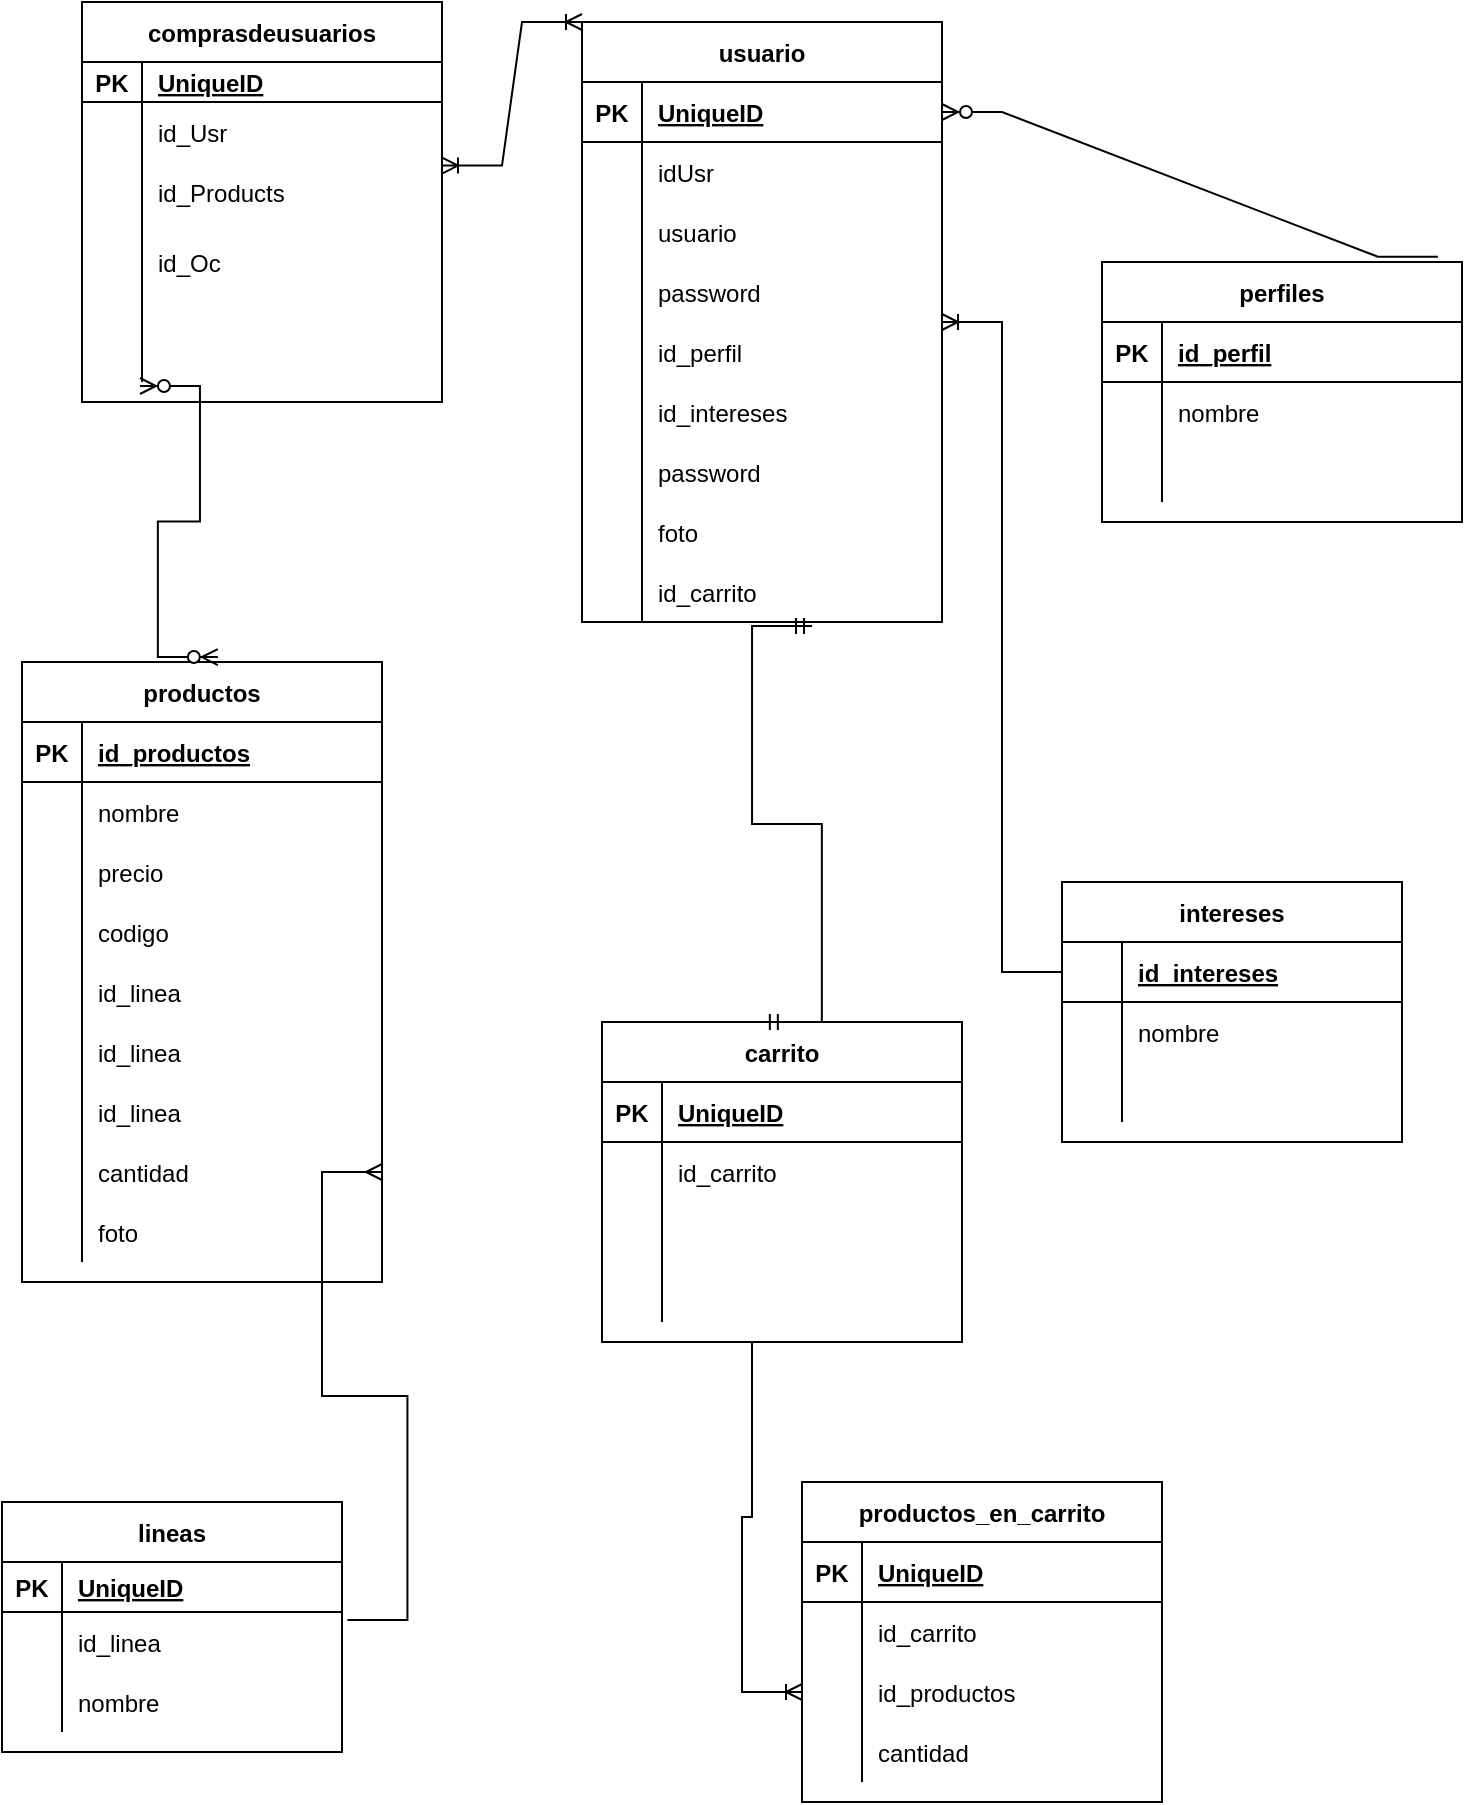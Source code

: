 <mxfile version="15.9.4" type="github">
  <diagram id="ywbzCSPkSt5RIFDzlfok" name="Page-1">
    <mxGraphModel dx="1278" dy="528" grid="1" gridSize="10" guides="1" tooltips="1" connect="1" arrows="1" fold="1" page="1" pageScale="1" pageWidth="827" pageHeight="1169" math="0" shadow="0">
      <root>
        <mxCell id="0" />
        <mxCell id="1" parent="0" />
        <mxCell id="GASzNJLxRuxBoyKp516g-14" value="comprasdeusuarios" style="shape=table;startSize=30;container=1;collapsible=1;childLayout=tableLayout;fixedRows=1;rowLines=0;fontStyle=1;align=center;resizeLast=1;" parent="1" vertex="1">
          <mxGeometry x="90" y="30" width="180" height="200" as="geometry" />
        </mxCell>
        <mxCell id="GASzNJLxRuxBoyKp516g-15" value="" style="shape=partialRectangle;collapsible=0;dropTarget=0;pointerEvents=0;fillColor=none;top=0;left=0;bottom=1;right=0;points=[[0,0.5],[1,0.5]];portConstraint=eastwest;" parent="GASzNJLxRuxBoyKp516g-14" vertex="1">
          <mxGeometry y="30" width="180" height="20" as="geometry" />
        </mxCell>
        <mxCell id="GASzNJLxRuxBoyKp516g-16" value="PK" style="shape=partialRectangle;connectable=0;fillColor=none;top=0;left=0;bottom=0;right=0;fontStyle=1;overflow=hidden;" parent="GASzNJLxRuxBoyKp516g-15" vertex="1">
          <mxGeometry width="30" height="20" as="geometry">
            <mxRectangle width="30" height="20" as="alternateBounds" />
          </mxGeometry>
        </mxCell>
        <mxCell id="GASzNJLxRuxBoyKp516g-17" value="UniqueID" style="shape=partialRectangle;connectable=0;fillColor=none;top=0;left=0;bottom=0;right=0;align=left;spacingLeft=6;fontStyle=5;overflow=hidden;" parent="GASzNJLxRuxBoyKp516g-15" vertex="1">
          <mxGeometry x="30" width="150" height="20" as="geometry">
            <mxRectangle width="150" height="20" as="alternateBounds" />
          </mxGeometry>
        </mxCell>
        <mxCell id="GASzNJLxRuxBoyKp516g-18" value="" style="shape=partialRectangle;collapsible=0;dropTarget=0;pointerEvents=0;fillColor=none;top=0;left=0;bottom=0;right=0;points=[[0,0.5],[1,0.5]];portConstraint=eastwest;" parent="GASzNJLxRuxBoyKp516g-14" vertex="1">
          <mxGeometry y="50" width="180" height="30" as="geometry" />
        </mxCell>
        <mxCell id="GASzNJLxRuxBoyKp516g-19" value="" style="shape=partialRectangle;connectable=0;fillColor=none;top=0;left=0;bottom=0;right=0;editable=1;overflow=hidden;" parent="GASzNJLxRuxBoyKp516g-18" vertex="1">
          <mxGeometry width="30" height="30" as="geometry">
            <mxRectangle width="30" height="30" as="alternateBounds" />
          </mxGeometry>
        </mxCell>
        <mxCell id="GASzNJLxRuxBoyKp516g-20" value="id_Usr" style="shape=partialRectangle;connectable=0;fillColor=none;top=0;left=0;bottom=0;right=0;align=left;spacingLeft=6;overflow=hidden;" parent="GASzNJLxRuxBoyKp516g-18" vertex="1">
          <mxGeometry x="30" width="150" height="30" as="geometry">
            <mxRectangle width="150" height="30" as="alternateBounds" />
          </mxGeometry>
        </mxCell>
        <mxCell id="GASzNJLxRuxBoyKp516g-21" value="" style="shape=partialRectangle;collapsible=0;dropTarget=0;pointerEvents=0;fillColor=none;top=0;left=0;bottom=0;right=0;points=[[0,0.5],[1,0.5]];portConstraint=eastwest;" parent="GASzNJLxRuxBoyKp516g-14" vertex="1">
          <mxGeometry y="80" width="180" height="30" as="geometry" />
        </mxCell>
        <mxCell id="GASzNJLxRuxBoyKp516g-22" value="" style="shape=partialRectangle;connectable=0;fillColor=none;top=0;left=0;bottom=0;right=0;editable=1;overflow=hidden;" parent="GASzNJLxRuxBoyKp516g-21" vertex="1">
          <mxGeometry width="30" height="30" as="geometry">
            <mxRectangle width="30" height="30" as="alternateBounds" />
          </mxGeometry>
        </mxCell>
        <mxCell id="GASzNJLxRuxBoyKp516g-23" value="id_Products" style="shape=partialRectangle;connectable=0;fillColor=none;top=0;left=0;bottom=0;right=0;align=left;spacingLeft=6;overflow=hidden;" parent="GASzNJLxRuxBoyKp516g-21" vertex="1">
          <mxGeometry x="30" width="150" height="30" as="geometry">
            <mxRectangle width="150" height="30" as="alternateBounds" />
          </mxGeometry>
        </mxCell>
        <mxCell id="GASzNJLxRuxBoyKp516g-24" value="" style="shape=partialRectangle;collapsible=0;dropTarget=0;pointerEvents=0;fillColor=none;top=0;left=0;bottom=0;right=0;points=[[0,0.5],[1,0.5]];portConstraint=eastwest;" parent="GASzNJLxRuxBoyKp516g-14" vertex="1">
          <mxGeometry y="110" width="180" height="40" as="geometry" />
        </mxCell>
        <mxCell id="GASzNJLxRuxBoyKp516g-25" value="" style="shape=partialRectangle;connectable=0;fillColor=none;top=0;left=0;bottom=0;right=0;editable=1;overflow=hidden;" parent="GASzNJLxRuxBoyKp516g-24" vertex="1">
          <mxGeometry width="30" height="40" as="geometry">
            <mxRectangle width="30" height="40" as="alternateBounds" />
          </mxGeometry>
        </mxCell>
        <mxCell id="GASzNJLxRuxBoyKp516g-26" value="id_Oc" style="shape=partialRectangle;connectable=0;fillColor=none;top=0;left=0;bottom=0;right=0;align=left;spacingLeft=6;overflow=hidden;" parent="GASzNJLxRuxBoyKp516g-24" vertex="1">
          <mxGeometry x="30" width="150" height="40" as="geometry">
            <mxRectangle width="150" height="40" as="alternateBounds" />
          </mxGeometry>
        </mxCell>
        <mxCell id="IthSBB-lRhtVNg30mjnl-20" value="" style="shape=partialRectangle;collapsible=0;dropTarget=0;pointerEvents=0;fillColor=none;top=0;left=0;bottom=0;right=0;points=[[0,0.5],[1,0.5]];portConstraint=eastwest;" vertex="1" parent="GASzNJLxRuxBoyKp516g-14">
          <mxGeometry y="150" width="180" height="40" as="geometry" />
        </mxCell>
        <mxCell id="IthSBB-lRhtVNg30mjnl-21" value="" style="shape=partialRectangle;connectable=0;fillColor=none;top=0;left=0;bottom=0;right=0;editable=1;overflow=hidden;" vertex="1" parent="IthSBB-lRhtVNg30mjnl-20">
          <mxGeometry width="30" height="40" as="geometry">
            <mxRectangle width="30" height="40" as="alternateBounds" />
          </mxGeometry>
        </mxCell>
        <mxCell id="IthSBB-lRhtVNg30mjnl-22" value="" style="shape=partialRectangle;connectable=0;fillColor=none;top=0;left=0;bottom=0;right=0;align=left;spacingLeft=6;overflow=hidden;" vertex="1" parent="IthSBB-lRhtVNg30mjnl-20">
          <mxGeometry x="30" width="150" height="40" as="geometry">
            <mxRectangle width="150" height="40" as="alternateBounds" />
          </mxGeometry>
        </mxCell>
        <mxCell id="GASzNJLxRuxBoyKp516g-53" value="usuario" style="shape=table;startSize=30;container=1;collapsible=1;childLayout=tableLayout;fixedRows=1;rowLines=0;fontStyle=1;align=center;resizeLast=1;" parent="1" vertex="1">
          <mxGeometry x="340" y="40" width="180" height="300" as="geometry" />
        </mxCell>
        <mxCell id="GASzNJLxRuxBoyKp516g-54" value="" style="shape=partialRectangle;collapsible=0;dropTarget=0;pointerEvents=0;fillColor=none;top=0;left=0;bottom=1;right=0;points=[[0,0.5],[1,0.5]];portConstraint=eastwest;" parent="GASzNJLxRuxBoyKp516g-53" vertex="1">
          <mxGeometry y="30" width="180" height="30" as="geometry" />
        </mxCell>
        <mxCell id="GASzNJLxRuxBoyKp516g-55" value="PK" style="shape=partialRectangle;connectable=0;fillColor=none;top=0;left=0;bottom=0;right=0;fontStyle=1;overflow=hidden;" parent="GASzNJLxRuxBoyKp516g-54" vertex="1">
          <mxGeometry width="30" height="30" as="geometry">
            <mxRectangle width="30" height="30" as="alternateBounds" />
          </mxGeometry>
        </mxCell>
        <mxCell id="GASzNJLxRuxBoyKp516g-56" value="UniqueID" style="shape=partialRectangle;connectable=0;fillColor=none;top=0;left=0;bottom=0;right=0;align=left;spacingLeft=6;fontStyle=5;overflow=hidden;" parent="GASzNJLxRuxBoyKp516g-54" vertex="1">
          <mxGeometry x="30" width="150" height="30" as="geometry">
            <mxRectangle width="150" height="30" as="alternateBounds" />
          </mxGeometry>
        </mxCell>
        <mxCell id="GASzNJLxRuxBoyKp516g-57" value="" style="shape=partialRectangle;collapsible=0;dropTarget=0;pointerEvents=0;fillColor=none;top=0;left=0;bottom=0;right=0;points=[[0,0.5],[1,0.5]];portConstraint=eastwest;" parent="GASzNJLxRuxBoyKp516g-53" vertex="1">
          <mxGeometry y="60" width="180" height="30" as="geometry" />
        </mxCell>
        <mxCell id="GASzNJLxRuxBoyKp516g-58" value="" style="shape=partialRectangle;connectable=0;fillColor=none;top=0;left=0;bottom=0;right=0;editable=1;overflow=hidden;" parent="GASzNJLxRuxBoyKp516g-57" vertex="1">
          <mxGeometry width="30" height="30" as="geometry">
            <mxRectangle width="30" height="30" as="alternateBounds" />
          </mxGeometry>
        </mxCell>
        <mxCell id="GASzNJLxRuxBoyKp516g-59" value="idUsr" style="shape=partialRectangle;connectable=0;fillColor=none;top=0;left=0;bottom=0;right=0;align=left;spacingLeft=6;overflow=hidden;" parent="GASzNJLxRuxBoyKp516g-57" vertex="1">
          <mxGeometry x="30" width="150" height="30" as="geometry">
            <mxRectangle width="150" height="30" as="alternateBounds" />
          </mxGeometry>
        </mxCell>
        <mxCell id="GASzNJLxRuxBoyKp516g-60" value="" style="shape=partialRectangle;collapsible=0;dropTarget=0;pointerEvents=0;fillColor=none;top=0;left=0;bottom=0;right=0;points=[[0,0.5],[1,0.5]];portConstraint=eastwest;" parent="GASzNJLxRuxBoyKp516g-53" vertex="1">
          <mxGeometry y="90" width="180" height="30" as="geometry" />
        </mxCell>
        <mxCell id="GASzNJLxRuxBoyKp516g-61" value="" style="shape=partialRectangle;connectable=0;fillColor=none;top=0;left=0;bottom=0;right=0;editable=1;overflow=hidden;" parent="GASzNJLxRuxBoyKp516g-60" vertex="1">
          <mxGeometry width="30" height="30" as="geometry">
            <mxRectangle width="30" height="30" as="alternateBounds" />
          </mxGeometry>
        </mxCell>
        <mxCell id="GASzNJLxRuxBoyKp516g-62" value="usuario" style="shape=partialRectangle;connectable=0;fillColor=none;top=0;left=0;bottom=0;right=0;align=left;spacingLeft=6;overflow=hidden;" parent="GASzNJLxRuxBoyKp516g-60" vertex="1">
          <mxGeometry x="30" width="150" height="30" as="geometry">
            <mxRectangle width="150" height="30" as="alternateBounds" />
          </mxGeometry>
        </mxCell>
        <mxCell id="GASzNJLxRuxBoyKp516g-63" value="" style="shape=partialRectangle;collapsible=0;dropTarget=0;pointerEvents=0;fillColor=none;top=0;left=0;bottom=0;right=0;points=[[0,0.5],[1,0.5]];portConstraint=eastwest;" parent="GASzNJLxRuxBoyKp516g-53" vertex="1">
          <mxGeometry y="120" width="180" height="30" as="geometry" />
        </mxCell>
        <mxCell id="GASzNJLxRuxBoyKp516g-64" value="&#xa;&#xa;&#xa;&#xa;&#xa;                " style="shape=partialRectangle;connectable=0;fillColor=none;top=0;left=0;bottom=0;right=0;editable=1;overflow=hidden;" parent="GASzNJLxRuxBoyKp516g-63" vertex="1">
          <mxGeometry width="30" height="30" as="geometry">
            <mxRectangle width="30" height="30" as="alternateBounds" />
          </mxGeometry>
        </mxCell>
        <mxCell id="GASzNJLxRuxBoyKp516g-65" value="password" style="shape=partialRectangle;connectable=0;fillColor=none;top=0;left=0;bottom=0;right=0;align=left;spacingLeft=6;overflow=hidden;" parent="GASzNJLxRuxBoyKp516g-63" vertex="1">
          <mxGeometry x="30" width="150" height="30" as="geometry">
            <mxRectangle width="150" height="30" as="alternateBounds" />
          </mxGeometry>
        </mxCell>
        <mxCell id="GASzNJLxRuxBoyKp516g-67" value="" style="shape=partialRectangle;collapsible=0;dropTarget=0;pointerEvents=0;fillColor=none;top=0;left=0;bottom=0;right=0;points=[[0,0.5],[1,0.5]];portConstraint=eastwest;" parent="GASzNJLxRuxBoyKp516g-53" vertex="1">
          <mxGeometry y="150" width="180" height="30" as="geometry" />
        </mxCell>
        <mxCell id="GASzNJLxRuxBoyKp516g-68" value="&#xa;&#xa;&#xa;&#xa;&#xa;                " style="shape=partialRectangle;connectable=0;fillColor=none;top=0;left=0;bottom=0;right=0;editable=1;overflow=hidden;" parent="GASzNJLxRuxBoyKp516g-67" vertex="1">
          <mxGeometry width="30" height="30" as="geometry">
            <mxRectangle width="30" height="30" as="alternateBounds" />
          </mxGeometry>
        </mxCell>
        <mxCell id="GASzNJLxRuxBoyKp516g-69" value="id_perfil" style="shape=partialRectangle;connectable=0;fillColor=none;top=0;left=0;bottom=0;right=0;align=left;spacingLeft=6;overflow=hidden;" parent="GASzNJLxRuxBoyKp516g-67" vertex="1">
          <mxGeometry x="30" width="150" height="30" as="geometry">
            <mxRectangle width="150" height="30" as="alternateBounds" />
          </mxGeometry>
        </mxCell>
        <mxCell id="GASzNJLxRuxBoyKp516g-70" value="" style="shape=partialRectangle;collapsible=0;dropTarget=0;pointerEvents=0;fillColor=none;top=0;left=0;bottom=0;right=0;points=[[0,0.5],[1,0.5]];portConstraint=eastwest;" parent="GASzNJLxRuxBoyKp516g-53" vertex="1">
          <mxGeometry y="180" width="180" height="30" as="geometry" />
        </mxCell>
        <mxCell id="GASzNJLxRuxBoyKp516g-71" value="&#xa;&#xa;&#xa;&#xa;&#xa;                " style="shape=partialRectangle;connectable=0;fillColor=none;top=0;left=0;bottom=0;right=0;editable=1;overflow=hidden;" parent="GASzNJLxRuxBoyKp516g-70" vertex="1">
          <mxGeometry width="30" height="30" as="geometry">
            <mxRectangle width="30" height="30" as="alternateBounds" />
          </mxGeometry>
        </mxCell>
        <mxCell id="GASzNJLxRuxBoyKp516g-72" value="id_intereses" style="shape=partialRectangle;connectable=0;fillColor=none;top=0;left=0;bottom=0;right=0;align=left;spacingLeft=6;overflow=hidden;" parent="GASzNJLxRuxBoyKp516g-70" vertex="1">
          <mxGeometry x="30" width="150" height="30" as="geometry">
            <mxRectangle width="150" height="30" as="alternateBounds" />
          </mxGeometry>
        </mxCell>
        <mxCell id="GASzNJLxRuxBoyKp516g-73" value="" style="shape=partialRectangle;collapsible=0;dropTarget=0;pointerEvents=0;fillColor=none;top=0;left=0;bottom=0;right=0;points=[[0,0.5],[1,0.5]];portConstraint=eastwest;" parent="GASzNJLxRuxBoyKp516g-53" vertex="1">
          <mxGeometry y="210" width="180" height="30" as="geometry" />
        </mxCell>
        <mxCell id="GASzNJLxRuxBoyKp516g-74" value="&#xa;&#xa;&#xa;&#xa;&#xa;                " style="shape=partialRectangle;connectable=0;fillColor=none;top=0;left=0;bottom=0;right=0;editable=1;overflow=hidden;" parent="GASzNJLxRuxBoyKp516g-73" vertex="1">
          <mxGeometry width="30" height="30" as="geometry">
            <mxRectangle width="30" height="30" as="alternateBounds" />
          </mxGeometry>
        </mxCell>
        <mxCell id="GASzNJLxRuxBoyKp516g-75" value="password" style="shape=partialRectangle;connectable=0;fillColor=none;top=0;left=0;bottom=0;right=0;align=left;spacingLeft=6;overflow=hidden;" parent="GASzNJLxRuxBoyKp516g-73" vertex="1">
          <mxGeometry x="30" width="150" height="30" as="geometry">
            <mxRectangle width="150" height="30" as="alternateBounds" />
          </mxGeometry>
        </mxCell>
        <mxCell id="IthSBB-lRhtVNg30mjnl-4" value="" style="shape=partialRectangle;collapsible=0;dropTarget=0;pointerEvents=0;fillColor=none;top=0;left=0;bottom=0;right=0;points=[[0,0.5],[1,0.5]];portConstraint=eastwest;" vertex="1" parent="GASzNJLxRuxBoyKp516g-53">
          <mxGeometry y="240" width="180" height="30" as="geometry" />
        </mxCell>
        <mxCell id="IthSBB-lRhtVNg30mjnl-5" value="&#xa;&#xa;&#xa;&#xa;&#xa;                " style="shape=partialRectangle;connectable=0;fillColor=none;top=0;left=0;bottom=0;right=0;editable=1;overflow=hidden;" vertex="1" parent="IthSBB-lRhtVNg30mjnl-4">
          <mxGeometry width="30" height="30" as="geometry">
            <mxRectangle width="30" height="30" as="alternateBounds" />
          </mxGeometry>
        </mxCell>
        <mxCell id="IthSBB-lRhtVNg30mjnl-6" value="foto" style="shape=partialRectangle;connectable=0;fillColor=none;top=0;left=0;bottom=0;right=0;align=left;spacingLeft=6;overflow=hidden;" vertex="1" parent="IthSBB-lRhtVNg30mjnl-4">
          <mxGeometry x="30" width="150" height="30" as="geometry">
            <mxRectangle width="150" height="30" as="alternateBounds" />
          </mxGeometry>
        </mxCell>
        <mxCell id="IthSBB-lRhtVNg30mjnl-26" value="" style="shape=partialRectangle;collapsible=0;dropTarget=0;pointerEvents=0;fillColor=none;top=0;left=0;bottom=0;right=0;points=[[0,0.5],[1,0.5]];portConstraint=eastwest;" vertex="1" parent="GASzNJLxRuxBoyKp516g-53">
          <mxGeometry y="270" width="180" height="30" as="geometry" />
        </mxCell>
        <mxCell id="IthSBB-lRhtVNg30mjnl-27" value="&#xa;&#xa;&#xa;&#xa;&#xa;                " style="shape=partialRectangle;connectable=0;fillColor=none;top=0;left=0;bottom=0;right=0;editable=1;overflow=hidden;" vertex="1" parent="IthSBB-lRhtVNg30mjnl-26">
          <mxGeometry width="30" height="30" as="geometry">
            <mxRectangle width="30" height="30" as="alternateBounds" />
          </mxGeometry>
        </mxCell>
        <mxCell id="IthSBB-lRhtVNg30mjnl-28" value="id_carrito" style="shape=partialRectangle;connectable=0;fillColor=none;top=0;left=0;bottom=0;right=0;align=left;spacingLeft=6;overflow=hidden;" vertex="1" parent="IthSBB-lRhtVNg30mjnl-26">
          <mxGeometry x="30" width="150" height="30" as="geometry">
            <mxRectangle width="150" height="30" as="alternateBounds" />
          </mxGeometry>
        </mxCell>
        <mxCell id="GASzNJLxRuxBoyKp516g-76" value="perfiles" style="shape=table;startSize=30;container=1;collapsible=1;childLayout=tableLayout;fixedRows=1;rowLines=0;fontStyle=1;align=center;resizeLast=1;" parent="1" vertex="1">
          <mxGeometry x="600" y="160" width="180" height="130" as="geometry" />
        </mxCell>
        <mxCell id="GASzNJLxRuxBoyKp516g-77" value="" style="shape=partialRectangle;collapsible=0;dropTarget=0;pointerEvents=0;fillColor=none;top=0;left=0;bottom=1;right=0;points=[[0,0.5],[1,0.5]];portConstraint=eastwest;" parent="GASzNJLxRuxBoyKp516g-76" vertex="1">
          <mxGeometry y="30" width="180" height="30" as="geometry" />
        </mxCell>
        <mxCell id="GASzNJLxRuxBoyKp516g-78" value="PK" style="shape=partialRectangle;connectable=0;fillColor=none;top=0;left=0;bottom=0;right=0;fontStyle=1;overflow=hidden;" parent="GASzNJLxRuxBoyKp516g-77" vertex="1">
          <mxGeometry width="30" height="30" as="geometry">
            <mxRectangle width="30" height="30" as="alternateBounds" />
          </mxGeometry>
        </mxCell>
        <mxCell id="GASzNJLxRuxBoyKp516g-79" value="id_perfil" style="shape=partialRectangle;connectable=0;fillColor=none;top=0;left=0;bottom=0;right=0;align=left;spacingLeft=6;fontStyle=5;overflow=hidden;" parent="GASzNJLxRuxBoyKp516g-77" vertex="1">
          <mxGeometry x="30" width="150" height="30" as="geometry">
            <mxRectangle width="150" height="30" as="alternateBounds" />
          </mxGeometry>
        </mxCell>
        <mxCell id="GASzNJLxRuxBoyKp516g-80" value="" style="shape=partialRectangle;collapsible=0;dropTarget=0;pointerEvents=0;fillColor=none;top=0;left=0;bottom=0;right=0;points=[[0,0.5],[1,0.5]];portConstraint=eastwest;" parent="GASzNJLxRuxBoyKp516g-76" vertex="1">
          <mxGeometry y="60" width="180" height="30" as="geometry" />
        </mxCell>
        <mxCell id="GASzNJLxRuxBoyKp516g-81" value="" style="shape=partialRectangle;connectable=0;fillColor=none;top=0;left=0;bottom=0;right=0;editable=1;overflow=hidden;" parent="GASzNJLxRuxBoyKp516g-80" vertex="1">
          <mxGeometry width="30" height="30" as="geometry">
            <mxRectangle width="30" height="30" as="alternateBounds" />
          </mxGeometry>
        </mxCell>
        <mxCell id="GASzNJLxRuxBoyKp516g-82" value="nombre" style="shape=partialRectangle;connectable=0;fillColor=none;top=0;left=0;bottom=0;right=0;align=left;spacingLeft=6;overflow=hidden;" parent="GASzNJLxRuxBoyKp516g-80" vertex="1">
          <mxGeometry x="30" width="150" height="30" as="geometry">
            <mxRectangle width="150" height="30" as="alternateBounds" />
          </mxGeometry>
        </mxCell>
        <mxCell id="GASzNJLxRuxBoyKp516g-86" value="" style="shape=partialRectangle;collapsible=0;dropTarget=0;pointerEvents=0;fillColor=none;top=0;left=0;bottom=0;right=0;points=[[0,0.5],[1,0.5]];portConstraint=eastwest;" parent="GASzNJLxRuxBoyKp516g-76" vertex="1">
          <mxGeometry y="90" width="180" height="30" as="geometry" />
        </mxCell>
        <mxCell id="GASzNJLxRuxBoyKp516g-87" value="" style="shape=partialRectangle;connectable=0;fillColor=none;top=0;left=0;bottom=0;right=0;editable=1;overflow=hidden;" parent="GASzNJLxRuxBoyKp516g-86" vertex="1">
          <mxGeometry width="30" height="30" as="geometry">
            <mxRectangle width="30" height="30" as="alternateBounds" />
          </mxGeometry>
        </mxCell>
        <mxCell id="GASzNJLxRuxBoyKp516g-88" value="" style="shape=partialRectangle;connectable=0;fillColor=none;top=0;left=0;bottom=0;right=0;align=left;spacingLeft=6;overflow=hidden;" parent="GASzNJLxRuxBoyKp516g-86" vertex="1">
          <mxGeometry x="30" width="150" height="30" as="geometry">
            <mxRectangle width="150" height="30" as="alternateBounds" />
          </mxGeometry>
        </mxCell>
        <mxCell id="GASzNJLxRuxBoyKp516g-89" value="intereses" style="shape=table;startSize=30;container=1;collapsible=1;childLayout=tableLayout;fixedRows=1;rowLines=0;fontStyle=1;align=center;resizeLast=1;" parent="1" vertex="1">
          <mxGeometry x="580" y="470" width="170" height="130" as="geometry" />
        </mxCell>
        <mxCell id="GASzNJLxRuxBoyKp516g-90" value="" style="shape=partialRectangle;collapsible=0;dropTarget=0;pointerEvents=0;fillColor=none;top=0;left=0;bottom=1;right=0;points=[[0,0.5],[1,0.5]];portConstraint=eastwest;" parent="GASzNJLxRuxBoyKp516g-89" vertex="1">
          <mxGeometry y="30" width="170" height="30" as="geometry" />
        </mxCell>
        <mxCell id="GASzNJLxRuxBoyKp516g-91" value="" style="shape=partialRectangle;connectable=0;fillColor=none;top=0;left=0;bottom=0;right=0;fontStyle=1;overflow=hidden;" parent="GASzNJLxRuxBoyKp516g-90" vertex="1">
          <mxGeometry width="30" height="30" as="geometry">
            <mxRectangle width="30" height="30" as="alternateBounds" />
          </mxGeometry>
        </mxCell>
        <mxCell id="GASzNJLxRuxBoyKp516g-92" value="id_intereses" style="shape=partialRectangle;connectable=0;fillColor=none;top=0;left=0;bottom=0;right=0;align=left;spacingLeft=6;fontStyle=5;overflow=hidden;" parent="GASzNJLxRuxBoyKp516g-90" vertex="1">
          <mxGeometry x="30" width="140" height="30" as="geometry">
            <mxRectangle width="140" height="30" as="alternateBounds" />
          </mxGeometry>
        </mxCell>
        <mxCell id="GASzNJLxRuxBoyKp516g-93" value="" style="shape=partialRectangle;collapsible=0;dropTarget=0;pointerEvents=0;fillColor=none;top=0;left=0;bottom=0;right=0;points=[[0,0.5],[1,0.5]];portConstraint=eastwest;" parent="GASzNJLxRuxBoyKp516g-89" vertex="1">
          <mxGeometry y="60" width="170" height="30" as="geometry" />
        </mxCell>
        <mxCell id="GASzNJLxRuxBoyKp516g-94" value="" style="shape=partialRectangle;connectable=0;fillColor=none;top=0;left=0;bottom=0;right=0;editable=1;overflow=hidden;" parent="GASzNJLxRuxBoyKp516g-93" vertex="1">
          <mxGeometry width="30" height="30" as="geometry">
            <mxRectangle width="30" height="30" as="alternateBounds" />
          </mxGeometry>
        </mxCell>
        <mxCell id="GASzNJLxRuxBoyKp516g-95" value="nombre" style="shape=partialRectangle;connectable=0;fillColor=none;top=0;left=0;bottom=0;right=0;align=left;spacingLeft=6;overflow=hidden;" parent="GASzNJLxRuxBoyKp516g-93" vertex="1">
          <mxGeometry x="30" width="140" height="30" as="geometry">
            <mxRectangle width="140" height="30" as="alternateBounds" />
          </mxGeometry>
        </mxCell>
        <mxCell id="GASzNJLxRuxBoyKp516g-99" value="" style="shape=partialRectangle;collapsible=0;dropTarget=0;pointerEvents=0;fillColor=none;top=0;left=0;bottom=0;right=0;points=[[0,0.5],[1,0.5]];portConstraint=eastwest;" parent="GASzNJLxRuxBoyKp516g-89" vertex="1">
          <mxGeometry y="90" width="170" height="30" as="geometry" />
        </mxCell>
        <mxCell id="GASzNJLxRuxBoyKp516g-100" value="" style="shape=partialRectangle;connectable=0;fillColor=none;top=0;left=0;bottom=0;right=0;editable=1;overflow=hidden;" parent="GASzNJLxRuxBoyKp516g-99" vertex="1">
          <mxGeometry width="30" height="30" as="geometry">
            <mxRectangle width="30" height="30" as="alternateBounds" />
          </mxGeometry>
        </mxCell>
        <mxCell id="GASzNJLxRuxBoyKp516g-101" value="" style="shape=partialRectangle;connectable=0;fillColor=none;top=0;left=0;bottom=0;right=0;align=left;spacingLeft=6;overflow=hidden;" parent="GASzNJLxRuxBoyKp516g-99" vertex="1">
          <mxGeometry x="30" width="140" height="30" as="geometry">
            <mxRectangle width="140" height="30" as="alternateBounds" />
          </mxGeometry>
        </mxCell>
        <mxCell id="GASzNJLxRuxBoyKp516g-102" value="productos" style="shape=table;startSize=30;container=1;collapsible=1;childLayout=tableLayout;fixedRows=1;rowLines=0;fontStyle=1;align=center;resizeLast=1;" parent="1" vertex="1">
          <mxGeometry x="60" y="360" width="180" height="310" as="geometry" />
        </mxCell>
        <mxCell id="GASzNJLxRuxBoyKp516g-103" value="" style="shape=partialRectangle;collapsible=0;dropTarget=0;pointerEvents=0;fillColor=none;top=0;left=0;bottom=1;right=0;points=[[0,0.5],[1,0.5]];portConstraint=eastwest;" parent="GASzNJLxRuxBoyKp516g-102" vertex="1">
          <mxGeometry y="30" width="180" height="30" as="geometry" />
        </mxCell>
        <mxCell id="GASzNJLxRuxBoyKp516g-104" value="PK" style="shape=partialRectangle;connectable=0;fillColor=none;top=0;left=0;bottom=0;right=0;fontStyle=1;overflow=hidden;" parent="GASzNJLxRuxBoyKp516g-103" vertex="1">
          <mxGeometry width="30" height="30" as="geometry">
            <mxRectangle width="30" height="30" as="alternateBounds" />
          </mxGeometry>
        </mxCell>
        <mxCell id="GASzNJLxRuxBoyKp516g-105" value="id_productos" style="shape=partialRectangle;connectable=0;fillColor=none;top=0;left=0;bottom=0;right=0;align=left;spacingLeft=6;fontStyle=5;overflow=hidden;" parent="GASzNJLxRuxBoyKp516g-103" vertex="1">
          <mxGeometry x="30" width="150" height="30" as="geometry">
            <mxRectangle width="150" height="30" as="alternateBounds" />
          </mxGeometry>
        </mxCell>
        <mxCell id="GASzNJLxRuxBoyKp516g-106" value="" style="shape=partialRectangle;collapsible=0;dropTarget=0;pointerEvents=0;fillColor=none;top=0;left=0;bottom=0;right=0;points=[[0,0.5],[1,0.5]];portConstraint=eastwest;" parent="GASzNJLxRuxBoyKp516g-102" vertex="1">
          <mxGeometry y="60" width="180" height="30" as="geometry" />
        </mxCell>
        <mxCell id="GASzNJLxRuxBoyKp516g-107" value="" style="shape=partialRectangle;connectable=0;fillColor=none;top=0;left=0;bottom=0;right=0;editable=1;overflow=hidden;" parent="GASzNJLxRuxBoyKp516g-106" vertex="1">
          <mxGeometry width="30" height="30" as="geometry">
            <mxRectangle width="30" height="30" as="alternateBounds" />
          </mxGeometry>
        </mxCell>
        <mxCell id="GASzNJLxRuxBoyKp516g-108" value="nombre" style="shape=partialRectangle;connectable=0;fillColor=none;top=0;left=0;bottom=0;right=0;align=left;spacingLeft=6;overflow=hidden;" parent="GASzNJLxRuxBoyKp516g-106" vertex="1">
          <mxGeometry x="30" width="150" height="30" as="geometry">
            <mxRectangle width="150" height="30" as="alternateBounds" />
          </mxGeometry>
        </mxCell>
        <mxCell id="GASzNJLxRuxBoyKp516g-109" value="" style="shape=partialRectangle;collapsible=0;dropTarget=0;pointerEvents=0;fillColor=none;top=0;left=0;bottom=0;right=0;points=[[0,0.5],[1,0.5]];portConstraint=eastwest;" parent="GASzNJLxRuxBoyKp516g-102" vertex="1">
          <mxGeometry y="90" width="180" height="30" as="geometry" />
        </mxCell>
        <mxCell id="GASzNJLxRuxBoyKp516g-110" value="" style="shape=partialRectangle;connectable=0;fillColor=none;top=0;left=0;bottom=0;right=0;editable=1;overflow=hidden;" parent="GASzNJLxRuxBoyKp516g-109" vertex="1">
          <mxGeometry width="30" height="30" as="geometry">
            <mxRectangle width="30" height="30" as="alternateBounds" />
          </mxGeometry>
        </mxCell>
        <mxCell id="GASzNJLxRuxBoyKp516g-111" value="precio" style="shape=partialRectangle;connectable=0;fillColor=none;top=0;left=0;bottom=0;right=0;align=left;spacingLeft=6;overflow=hidden;" parent="GASzNJLxRuxBoyKp516g-109" vertex="1">
          <mxGeometry x="30" width="150" height="30" as="geometry">
            <mxRectangle width="150" height="30" as="alternateBounds" />
          </mxGeometry>
        </mxCell>
        <mxCell id="GASzNJLxRuxBoyKp516g-112" value="" style="shape=partialRectangle;collapsible=0;dropTarget=0;pointerEvents=0;fillColor=none;top=0;left=0;bottom=0;right=0;points=[[0,0.5],[1,0.5]];portConstraint=eastwest;" parent="GASzNJLxRuxBoyKp516g-102" vertex="1">
          <mxGeometry y="120" width="180" height="30" as="geometry" />
        </mxCell>
        <mxCell id="GASzNJLxRuxBoyKp516g-113" value="" style="shape=partialRectangle;connectable=0;fillColor=none;top=0;left=0;bottom=0;right=0;editable=1;overflow=hidden;" parent="GASzNJLxRuxBoyKp516g-112" vertex="1">
          <mxGeometry width="30" height="30" as="geometry">
            <mxRectangle width="30" height="30" as="alternateBounds" />
          </mxGeometry>
        </mxCell>
        <mxCell id="GASzNJLxRuxBoyKp516g-114" value="codigo" style="shape=partialRectangle;connectable=0;fillColor=none;top=0;left=0;bottom=0;right=0;align=left;spacingLeft=6;overflow=hidden;" parent="GASzNJLxRuxBoyKp516g-112" vertex="1">
          <mxGeometry x="30" width="150" height="30" as="geometry">
            <mxRectangle width="150" height="30" as="alternateBounds" />
          </mxGeometry>
        </mxCell>
        <mxCell id="GASzNJLxRuxBoyKp516g-115" value="" style="shape=partialRectangle;collapsible=0;dropTarget=0;pointerEvents=0;fillColor=none;top=0;left=0;bottom=0;right=0;points=[[0,0.5],[1,0.5]];portConstraint=eastwest;" parent="GASzNJLxRuxBoyKp516g-102" vertex="1">
          <mxGeometry y="150" width="180" height="30" as="geometry" />
        </mxCell>
        <mxCell id="GASzNJLxRuxBoyKp516g-116" value="" style="shape=partialRectangle;connectable=0;fillColor=none;top=0;left=0;bottom=0;right=0;editable=1;overflow=hidden;" parent="GASzNJLxRuxBoyKp516g-115" vertex="1">
          <mxGeometry width="30" height="30" as="geometry">
            <mxRectangle width="30" height="30" as="alternateBounds" />
          </mxGeometry>
        </mxCell>
        <mxCell id="GASzNJLxRuxBoyKp516g-117" value="id_linea" style="shape=partialRectangle;connectable=0;fillColor=none;top=0;left=0;bottom=0;right=0;align=left;spacingLeft=6;overflow=hidden;" parent="GASzNJLxRuxBoyKp516g-115" vertex="1">
          <mxGeometry x="30" width="150" height="30" as="geometry">
            <mxRectangle width="150" height="30" as="alternateBounds" />
          </mxGeometry>
        </mxCell>
        <mxCell id="yG6WOSoYITNw6W6nUIvi-11" value="" style="shape=partialRectangle;collapsible=0;dropTarget=0;pointerEvents=0;fillColor=none;top=0;left=0;bottom=0;right=0;points=[[0,0.5],[1,0.5]];portConstraint=eastwest;" parent="GASzNJLxRuxBoyKp516g-102" vertex="1">
          <mxGeometry y="180" width="180" height="30" as="geometry" />
        </mxCell>
        <mxCell id="yG6WOSoYITNw6W6nUIvi-12" value="" style="shape=partialRectangle;connectable=0;fillColor=none;top=0;left=0;bottom=0;right=0;editable=1;overflow=hidden;" parent="yG6WOSoYITNw6W6nUIvi-11" vertex="1">
          <mxGeometry width="30" height="30" as="geometry">
            <mxRectangle width="30" height="30" as="alternateBounds" />
          </mxGeometry>
        </mxCell>
        <mxCell id="yG6WOSoYITNw6W6nUIvi-13" value="id_linea" style="shape=partialRectangle;connectable=0;fillColor=none;top=0;left=0;bottom=0;right=0;align=left;spacingLeft=6;overflow=hidden;" parent="yG6WOSoYITNw6W6nUIvi-11" vertex="1">
          <mxGeometry x="30" width="150" height="30" as="geometry">
            <mxRectangle width="150" height="30" as="alternateBounds" />
          </mxGeometry>
        </mxCell>
        <mxCell id="yG6WOSoYITNw6W6nUIvi-8" value="" style="shape=partialRectangle;collapsible=0;dropTarget=0;pointerEvents=0;fillColor=none;top=0;left=0;bottom=0;right=0;points=[[0,0.5],[1,0.5]];portConstraint=eastwest;" parent="GASzNJLxRuxBoyKp516g-102" vertex="1">
          <mxGeometry y="210" width="180" height="30" as="geometry" />
        </mxCell>
        <mxCell id="yG6WOSoYITNw6W6nUIvi-9" value="" style="shape=partialRectangle;connectable=0;fillColor=none;top=0;left=0;bottom=0;right=0;editable=1;overflow=hidden;" parent="yG6WOSoYITNw6W6nUIvi-8" vertex="1">
          <mxGeometry width="30" height="30" as="geometry">
            <mxRectangle width="30" height="30" as="alternateBounds" />
          </mxGeometry>
        </mxCell>
        <mxCell id="yG6WOSoYITNw6W6nUIvi-10" value="id_linea" style="shape=partialRectangle;connectable=0;fillColor=none;top=0;left=0;bottom=0;right=0;align=left;spacingLeft=6;overflow=hidden;" parent="yG6WOSoYITNw6W6nUIvi-8" vertex="1">
          <mxGeometry x="30" width="150" height="30" as="geometry">
            <mxRectangle width="150" height="30" as="alternateBounds" />
          </mxGeometry>
        </mxCell>
        <mxCell id="GASzNJLxRuxBoyKp516g-118" value="" style="shape=partialRectangle;collapsible=0;dropTarget=0;pointerEvents=0;fillColor=none;top=0;left=0;bottom=0;right=0;points=[[0,0.5],[1,0.5]];portConstraint=eastwest;" parent="GASzNJLxRuxBoyKp516g-102" vertex="1">
          <mxGeometry y="240" width="180" height="30" as="geometry" />
        </mxCell>
        <mxCell id="GASzNJLxRuxBoyKp516g-119" value="" style="shape=partialRectangle;connectable=0;fillColor=none;top=0;left=0;bottom=0;right=0;editable=1;overflow=hidden;" parent="GASzNJLxRuxBoyKp516g-118" vertex="1">
          <mxGeometry width="30" height="30" as="geometry">
            <mxRectangle width="30" height="30" as="alternateBounds" />
          </mxGeometry>
        </mxCell>
        <mxCell id="GASzNJLxRuxBoyKp516g-120" value="cantidad" style="shape=partialRectangle;connectable=0;fillColor=none;top=0;left=0;bottom=0;right=0;align=left;spacingLeft=6;overflow=hidden;" parent="GASzNJLxRuxBoyKp516g-118" vertex="1">
          <mxGeometry x="30" width="150" height="30" as="geometry">
            <mxRectangle width="150" height="30" as="alternateBounds" />
          </mxGeometry>
        </mxCell>
        <mxCell id="IthSBB-lRhtVNg30mjnl-1" value="" style="shape=partialRectangle;collapsible=0;dropTarget=0;pointerEvents=0;fillColor=none;top=0;left=0;bottom=0;right=0;points=[[0,0.5],[1,0.5]];portConstraint=eastwest;" vertex="1" parent="GASzNJLxRuxBoyKp516g-102">
          <mxGeometry y="270" width="180" height="30" as="geometry" />
        </mxCell>
        <mxCell id="IthSBB-lRhtVNg30mjnl-2" value="" style="shape=partialRectangle;connectable=0;fillColor=none;top=0;left=0;bottom=0;right=0;editable=1;overflow=hidden;" vertex="1" parent="IthSBB-lRhtVNg30mjnl-1">
          <mxGeometry width="30" height="30" as="geometry">
            <mxRectangle width="30" height="30" as="alternateBounds" />
          </mxGeometry>
        </mxCell>
        <mxCell id="IthSBB-lRhtVNg30mjnl-3" value="foto" style="shape=partialRectangle;connectable=0;fillColor=none;top=0;left=0;bottom=0;right=0;align=left;spacingLeft=6;overflow=hidden;" vertex="1" parent="IthSBB-lRhtVNg30mjnl-1">
          <mxGeometry x="30" width="150" height="30" as="geometry">
            <mxRectangle width="150" height="30" as="alternateBounds" />
          </mxGeometry>
        </mxCell>
        <mxCell id="GASzNJLxRuxBoyKp516g-121" value="lineas" style="shape=table;startSize=30;container=1;collapsible=1;childLayout=tableLayout;fixedRows=1;rowLines=0;fontStyle=1;align=center;resizeLast=1;" parent="1" vertex="1">
          <mxGeometry x="50" y="780" width="170" height="125" as="geometry" />
        </mxCell>
        <mxCell id="GASzNJLxRuxBoyKp516g-122" value="" style="shape=partialRectangle;collapsible=0;dropTarget=0;pointerEvents=0;fillColor=none;top=0;left=0;bottom=1;right=0;points=[[0,0.5],[1,0.5]];portConstraint=eastwest;" parent="GASzNJLxRuxBoyKp516g-121" vertex="1">
          <mxGeometry y="30" width="170" height="25" as="geometry" />
        </mxCell>
        <mxCell id="GASzNJLxRuxBoyKp516g-123" value="PK" style="shape=partialRectangle;connectable=0;fillColor=none;top=0;left=0;bottom=0;right=0;fontStyle=1;overflow=hidden;" parent="GASzNJLxRuxBoyKp516g-122" vertex="1">
          <mxGeometry width="30" height="25" as="geometry">
            <mxRectangle width="30" height="25" as="alternateBounds" />
          </mxGeometry>
        </mxCell>
        <mxCell id="GASzNJLxRuxBoyKp516g-124" value="UniqueID" style="shape=partialRectangle;connectable=0;fillColor=none;top=0;left=0;bottom=0;right=0;align=left;spacingLeft=6;fontStyle=5;overflow=hidden;" parent="GASzNJLxRuxBoyKp516g-122" vertex="1">
          <mxGeometry x="30" width="140" height="25" as="geometry">
            <mxRectangle width="140" height="25" as="alternateBounds" />
          </mxGeometry>
        </mxCell>
        <mxCell id="GASzNJLxRuxBoyKp516g-125" value="" style="shape=partialRectangle;collapsible=0;dropTarget=0;pointerEvents=0;fillColor=none;top=0;left=0;bottom=0;right=0;points=[[0,0.5],[1,0.5]];portConstraint=eastwest;" parent="GASzNJLxRuxBoyKp516g-121" vertex="1">
          <mxGeometry y="55" width="170" height="30" as="geometry" />
        </mxCell>
        <mxCell id="GASzNJLxRuxBoyKp516g-126" value="" style="shape=partialRectangle;connectable=0;fillColor=none;top=0;left=0;bottom=0;right=0;editable=1;overflow=hidden;" parent="GASzNJLxRuxBoyKp516g-125" vertex="1">
          <mxGeometry width="30" height="30" as="geometry">
            <mxRectangle width="30" height="30" as="alternateBounds" />
          </mxGeometry>
        </mxCell>
        <mxCell id="GASzNJLxRuxBoyKp516g-127" value="id_linea" style="shape=partialRectangle;connectable=0;fillColor=none;top=0;left=0;bottom=0;right=0;align=left;spacingLeft=6;overflow=hidden;" parent="GASzNJLxRuxBoyKp516g-125" vertex="1">
          <mxGeometry x="30" width="140" height="30" as="geometry">
            <mxRectangle width="140" height="30" as="alternateBounds" />
          </mxGeometry>
        </mxCell>
        <mxCell id="GASzNJLxRuxBoyKp516g-128" value="" style="shape=partialRectangle;collapsible=0;dropTarget=0;pointerEvents=0;fillColor=none;top=0;left=0;bottom=0;right=0;points=[[0,0.5],[1,0.5]];portConstraint=eastwest;" parent="GASzNJLxRuxBoyKp516g-121" vertex="1">
          <mxGeometry y="85" width="170" height="30" as="geometry" />
        </mxCell>
        <mxCell id="GASzNJLxRuxBoyKp516g-129" value="" style="shape=partialRectangle;connectable=0;fillColor=none;top=0;left=0;bottom=0;right=0;editable=1;overflow=hidden;" parent="GASzNJLxRuxBoyKp516g-128" vertex="1">
          <mxGeometry width="30" height="30" as="geometry">
            <mxRectangle width="30" height="30" as="alternateBounds" />
          </mxGeometry>
        </mxCell>
        <mxCell id="GASzNJLxRuxBoyKp516g-130" value="nombre" style="shape=partialRectangle;connectable=0;fillColor=none;top=0;left=0;bottom=0;right=0;align=left;spacingLeft=6;overflow=hidden;" parent="GASzNJLxRuxBoyKp516g-128" vertex="1">
          <mxGeometry x="30" width="140" height="30" as="geometry">
            <mxRectangle width="140" height="30" as="alternateBounds" />
          </mxGeometry>
        </mxCell>
        <mxCell id="GASzNJLxRuxBoyKp516g-136" value="" style="edgeStyle=entityRelationEdgeStyle;fontSize=12;html=1;endArrow=ERzeroToMany;endFill=1;rounded=0;entryX=1;entryY=0.5;entryDx=0;entryDy=0;entryPerimeter=0;exitX=0.933;exitY=-0.02;exitDx=0;exitDy=0;exitPerimeter=0;" parent="1" source="GASzNJLxRuxBoyKp516g-76" target="GASzNJLxRuxBoyKp516g-54" edge="1">
          <mxGeometry width="100" height="100" relative="1" as="geometry">
            <mxPoint x="760" y="160" as="sourcePoint" />
            <mxPoint x="460" y="20" as="targetPoint" />
          </mxGeometry>
        </mxCell>
        <mxCell id="GASzNJLxRuxBoyKp516g-137" value="" style="edgeStyle=entityRelationEdgeStyle;fontSize=12;html=1;endArrow=ERoneToMany;rounded=0;" parent="1" source="GASzNJLxRuxBoyKp516g-90" target="GASzNJLxRuxBoyKp516g-53" edge="1">
          <mxGeometry width="100" height="100" relative="1" as="geometry">
            <mxPoint x="720" y="250" as="sourcePoint" />
            <mxPoint x="500" y="10" as="targetPoint" />
          </mxGeometry>
        </mxCell>
        <mxCell id="yG6WOSoYITNw6W6nUIvi-5" value="" style="edgeStyle=entityRelationEdgeStyle;fontSize=12;html=1;endArrow=ERzeroToMany;endFill=1;startArrow=ERzeroToMany;rounded=0;exitX=0.544;exitY=-0.008;exitDx=0;exitDy=0;exitPerimeter=0;entryX=0.161;entryY=1.05;entryDx=0;entryDy=0;entryPerimeter=0;" parent="1" source="GASzNJLxRuxBoyKp516g-102" edge="1" target="IthSBB-lRhtVNg30mjnl-20">
          <mxGeometry width="100" height="100" relative="1" as="geometry">
            <mxPoint x="360" y="320" as="sourcePoint" />
            <mxPoint x="120" y="230" as="targetPoint" />
          </mxGeometry>
        </mxCell>
        <mxCell id="yG6WOSoYITNw6W6nUIvi-6" value="" style="edgeStyle=entityRelationEdgeStyle;fontSize=12;html=1;endArrow=ERoneToMany;startArrow=ERoneToMany;rounded=0;entryX=0;entryY=0;entryDx=0;entryDy=0;exitX=1;exitY=0.06;exitDx=0;exitDy=0;exitPerimeter=0;" parent="1" source="GASzNJLxRuxBoyKp516g-21" target="GASzNJLxRuxBoyKp516g-53" edge="1">
          <mxGeometry width="100" height="100" relative="1" as="geometry">
            <mxPoint x="170" y="70" as="sourcePoint" />
            <mxPoint x="270" y="-30" as="targetPoint" />
          </mxGeometry>
        </mxCell>
        <mxCell id="yG6WOSoYITNw6W6nUIvi-15" value="" style="edgeStyle=entityRelationEdgeStyle;fontSize=12;html=1;endArrow=ERmany;rounded=0;entryX=1;entryY=0.5;entryDx=0;entryDy=0;exitX=1.016;exitY=0.133;exitDx=0;exitDy=0;exitPerimeter=0;" parent="1" source="GASzNJLxRuxBoyKp516g-125" target="GASzNJLxRuxBoyKp516g-118" edge="1">
          <mxGeometry width="100" height="100" relative="1" as="geometry">
            <mxPoint x="230" y="840" as="sourcePoint" />
            <mxPoint x="460" y="590" as="targetPoint" />
          </mxGeometry>
        </mxCell>
        <mxCell id="IthSBB-lRhtVNg30mjnl-7" value="carrito" style="shape=table;startSize=30;container=1;collapsible=1;childLayout=tableLayout;fixedRows=1;rowLines=0;fontStyle=1;align=center;resizeLast=1;" vertex="1" parent="1">
          <mxGeometry x="350" y="540" width="180" height="160" as="geometry" />
        </mxCell>
        <mxCell id="IthSBB-lRhtVNg30mjnl-8" value="" style="shape=partialRectangle;collapsible=0;dropTarget=0;pointerEvents=0;fillColor=none;top=0;left=0;bottom=1;right=0;points=[[0,0.5],[1,0.5]];portConstraint=eastwest;" vertex="1" parent="IthSBB-lRhtVNg30mjnl-7">
          <mxGeometry y="30" width="180" height="30" as="geometry" />
        </mxCell>
        <mxCell id="IthSBB-lRhtVNg30mjnl-9" value="PK" style="shape=partialRectangle;connectable=0;fillColor=none;top=0;left=0;bottom=0;right=0;fontStyle=1;overflow=hidden;" vertex="1" parent="IthSBB-lRhtVNg30mjnl-8">
          <mxGeometry width="30" height="30" as="geometry">
            <mxRectangle width="30" height="30" as="alternateBounds" />
          </mxGeometry>
        </mxCell>
        <mxCell id="IthSBB-lRhtVNg30mjnl-10" value="UniqueID" style="shape=partialRectangle;connectable=0;fillColor=none;top=0;left=0;bottom=0;right=0;align=left;spacingLeft=6;fontStyle=5;overflow=hidden;" vertex="1" parent="IthSBB-lRhtVNg30mjnl-8">
          <mxGeometry x="30" width="150" height="30" as="geometry">
            <mxRectangle width="150" height="30" as="alternateBounds" />
          </mxGeometry>
        </mxCell>
        <mxCell id="IthSBB-lRhtVNg30mjnl-11" value="" style="shape=partialRectangle;collapsible=0;dropTarget=0;pointerEvents=0;fillColor=none;top=0;left=0;bottom=0;right=0;points=[[0,0.5],[1,0.5]];portConstraint=eastwest;" vertex="1" parent="IthSBB-lRhtVNg30mjnl-7">
          <mxGeometry y="60" width="180" height="30" as="geometry" />
        </mxCell>
        <mxCell id="IthSBB-lRhtVNg30mjnl-12" value="" style="shape=partialRectangle;connectable=0;fillColor=none;top=0;left=0;bottom=0;right=0;editable=1;overflow=hidden;" vertex="1" parent="IthSBB-lRhtVNg30mjnl-11">
          <mxGeometry width="30" height="30" as="geometry">
            <mxRectangle width="30" height="30" as="alternateBounds" />
          </mxGeometry>
        </mxCell>
        <mxCell id="IthSBB-lRhtVNg30mjnl-13" value="id_carrito" style="shape=partialRectangle;connectable=0;fillColor=none;top=0;left=0;bottom=0;right=0;align=left;spacingLeft=6;overflow=hidden;" vertex="1" parent="IthSBB-lRhtVNg30mjnl-11">
          <mxGeometry x="30" width="150" height="30" as="geometry">
            <mxRectangle width="150" height="30" as="alternateBounds" />
          </mxGeometry>
        </mxCell>
        <mxCell id="IthSBB-lRhtVNg30mjnl-14" value="" style="shape=partialRectangle;collapsible=0;dropTarget=0;pointerEvents=0;fillColor=none;top=0;left=0;bottom=0;right=0;points=[[0,0.5],[1,0.5]];portConstraint=eastwest;" vertex="1" parent="IthSBB-lRhtVNg30mjnl-7">
          <mxGeometry y="90" width="180" height="30" as="geometry" />
        </mxCell>
        <mxCell id="IthSBB-lRhtVNg30mjnl-15" value="" style="shape=partialRectangle;connectable=0;fillColor=none;top=0;left=0;bottom=0;right=0;editable=1;overflow=hidden;" vertex="1" parent="IthSBB-lRhtVNg30mjnl-14">
          <mxGeometry width="30" height="30" as="geometry">
            <mxRectangle width="30" height="30" as="alternateBounds" />
          </mxGeometry>
        </mxCell>
        <mxCell id="IthSBB-lRhtVNg30mjnl-16" value="" style="shape=partialRectangle;connectable=0;fillColor=none;top=0;left=0;bottom=0;right=0;align=left;spacingLeft=6;overflow=hidden;" vertex="1" parent="IthSBB-lRhtVNg30mjnl-14">
          <mxGeometry x="30" width="150" height="30" as="geometry">
            <mxRectangle width="150" height="30" as="alternateBounds" />
          </mxGeometry>
        </mxCell>
        <mxCell id="IthSBB-lRhtVNg30mjnl-17" value="" style="shape=partialRectangle;collapsible=0;dropTarget=0;pointerEvents=0;fillColor=none;top=0;left=0;bottom=0;right=0;points=[[0,0.5],[1,0.5]];portConstraint=eastwest;" vertex="1" parent="IthSBB-lRhtVNg30mjnl-7">
          <mxGeometry y="120" width="180" height="30" as="geometry" />
        </mxCell>
        <mxCell id="IthSBB-lRhtVNg30mjnl-18" value="" style="shape=partialRectangle;connectable=0;fillColor=none;top=0;left=0;bottom=0;right=0;editable=1;overflow=hidden;" vertex="1" parent="IthSBB-lRhtVNg30mjnl-17">
          <mxGeometry width="30" height="30" as="geometry">
            <mxRectangle width="30" height="30" as="alternateBounds" />
          </mxGeometry>
        </mxCell>
        <mxCell id="IthSBB-lRhtVNg30mjnl-19" value="" style="shape=partialRectangle;connectable=0;fillColor=none;top=0;left=0;bottom=0;right=0;align=left;spacingLeft=6;overflow=hidden;" vertex="1" parent="IthSBB-lRhtVNg30mjnl-17">
          <mxGeometry x="30" width="150" height="30" as="geometry">
            <mxRectangle width="150" height="30" as="alternateBounds" />
          </mxGeometry>
        </mxCell>
        <mxCell id="IthSBB-lRhtVNg30mjnl-25" value="" style="edgeStyle=entityRelationEdgeStyle;fontSize=12;html=1;endArrow=ERmandOne;startArrow=ERmandOne;rounded=0;exitX=0.444;exitY=0;exitDx=0;exitDy=0;exitPerimeter=0;entryX=0.639;entryY=1.067;entryDx=0;entryDy=0;entryPerimeter=0;" edge="1" parent="1" source="IthSBB-lRhtVNg30mjnl-7" target="IthSBB-lRhtVNg30mjnl-26">
          <mxGeometry width="100" height="100" relative="1" as="geometry">
            <mxPoint x="480" y="710" as="sourcePoint" />
            <mxPoint x="470" y="410" as="targetPoint" />
          </mxGeometry>
        </mxCell>
        <mxCell id="IthSBB-lRhtVNg30mjnl-42" value="productos_en_carrito" style="shape=table;startSize=30;container=1;collapsible=1;childLayout=tableLayout;fixedRows=1;rowLines=0;fontStyle=1;align=center;resizeLast=1;" vertex="1" parent="1">
          <mxGeometry x="450" y="770" width="180" height="160" as="geometry" />
        </mxCell>
        <mxCell id="IthSBB-lRhtVNg30mjnl-43" value="" style="shape=partialRectangle;collapsible=0;dropTarget=0;pointerEvents=0;fillColor=none;top=0;left=0;bottom=1;right=0;points=[[0,0.5],[1,0.5]];portConstraint=eastwest;" vertex="1" parent="IthSBB-lRhtVNg30mjnl-42">
          <mxGeometry y="30" width="180" height="30" as="geometry" />
        </mxCell>
        <mxCell id="IthSBB-lRhtVNg30mjnl-44" value="PK" style="shape=partialRectangle;connectable=0;fillColor=none;top=0;left=0;bottom=0;right=0;fontStyle=1;overflow=hidden;" vertex="1" parent="IthSBB-lRhtVNg30mjnl-43">
          <mxGeometry width="30" height="30" as="geometry">
            <mxRectangle width="30" height="30" as="alternateBounds" />
          </mxGeometry>
        </mxCell>
        <mxCell id="IthSBB-lRhtVNg30mjnl-45" value="UniqueID" style="shape=partialRectangle;connectable=0;fillColor=none;top=0;left=0;bottom=0;right=0;align=left;spacingLeft=6;fontStyle=5;overflow=hidden;" vertex="1" parent="IthSBB-lRhtVNg30mjnl-43">
          <mxGeometry x="30" width="150" height="30" as="geometry">
            <mxRectangle width="150" height="30" as="alternateBounds" />
          </mxGeometry>
        </mxCell>
        <mxCell id="IthSBB-lRhtVNg30mjnl-46" value="" style="shape=partialRectangle;collapsible=0;dropTarget=0;pointerEvents=0;fillColor=none;top=0;left=0;bottom=0;right=0;points=[[0,0.5],[1,0.5]];portConstraint=eastwest;" vertex="1" parent="IthSBB-lRhtVNg30mjnl-42">
          <mxGeometry y="60" width="180" height="30" as="geometry" />
        </mxCell>
        <mxCell id="IthSBB-lRhtVNg30mjnl-47" value="" style="shape=partialRectangle;connectable=0;fillColor=none;top=0;left=0;bottom=0;right=0;editable=1;overflow=hidden;" vertex="1" parent="IthSBB-lRhtVNg30mjnl-46">
          <mxGeometry width="30" height="30" as="geometry">
            <mxRectangle width="30" height="30" as="alternateBounds" />
          </mxGeometry>
        </mxCell>
        <mxCell id="IthSBB-lRhtVNg30mjnl-48" value="id_carrito" style="shape=partialRectangle;connectable=0;fillColor=none;top=0;left=0;bottom=0;right=0;align=left;spacingLeft=6;overflow=hidden;" vertex="1" parent="IthSBB-lRhtVNg30mjnl-46">
          <mxGeometry x="30" width="150" height="30" as="geometry">
            <mxRectangle width="150" height="30" as="alternateBounds" />
          </mxGeometry>
        </mxCell>
        <mxCell id="IthSBB-lRhtVNg30mjnl-49" value="" style="shape=partialRectangle;collapsible=0;dropTarget=0;pointerEvents=0;fillColor=none;top=0;left=0;bottom=0;right=0;points=[[0,0.5],[1,0.5]];portConstraint=eastwest;" vertex="1" parent="IthSBB-lRhtVNg30mjnl-42">
          <mxGeometry y="90" width="180" height="30" as="geometry" />
        </mxCell>
        <mxCell id="IthSBB-lRhtVNg30mjnl-50" value="" style="shape=partialRectangle;connectable=0;fillColor=none;top=0;left=0;bottom=0;right=0;editable=1;overflow=hidden;" vertex="1" parent="IthSBB-lRhtVNg30mjnl-49">
          <mxGeometry width="30" height="30" as="geometry">
            <mxRectangle width="30" height="30" as="alternateBounds" />
          </mxGeometry>
        </mxCell>
        <mxCell id="IthSBB-lRhtVNg30mjnl-51" value="id_productos" style="shape=partialRectangle;connectable=0;fillColor=none;top=0;left=0;bottom=0;right=0;align=left;spacingLeft=6;overflow=hidden;" vertex="1" parent="IthSBB-lRhtVNg30mjnl-49">
          <mxGeometry x="30" width="150" height="30" as="geometry">
            <mxRectangle width="150" height="30" as="alternateBounds" />
          </mxGeometry>
        </mxCell>
        <mxCell id="IthSBB-lRhtVNg30mjnl-52" value="" style="shape=partialRectangle;collapsible=0;dropTarget=0;pointerEvents=0;fillColor=none;top=0;left=0;bottom=0;right=0;points=[[0,0.5],[1,0.5]];portConstraint=eastwest;" vertex="1" parent="IthSBB-lRhtVNg30mjnl-42">
          <mxGeometry y="120" width="180" height="30" as="geometry" />
        </mxCell>
        <mxCell id="IthSBB-lRhtVNg30mjnl-53" value="" style="shape=partialRectangle;connectable=0;fillColor=none;top=0;left=0;bottom=0;right=0;editable=1;overflow=hidden;" vertex="1" parent="IthSBB-lRhtVNg30mjnl-52">
          <mxGeometry width="30" height="30" as="geometry">
            <mxRectangle width="30" height="30" as="alternateBounds" />
          </mxGeometry>
        </mxCell>
        <mxCell id="IthSBB-lRhtVNg30mjnl-54" value="cantidad" style="shape=partialRectangle;connectable=0;fillColor=none;top=0;left=0;bottom=0;right=0;align=left;spacingLeft=6;overflow=hidden;" vertex="1" parent="IthSBB-lRhtVNg30mjnl-52">
          <mxGeometry x="30" width="150" height="30" as="geometry">
            <mxRectangle width="150" height="30" as="alternateBounds" />
          </mxGeometry>
        </mxCell>
        <mxCell id="IthSBB-lRhtVNg30mjnl-56" value="" style="edgeStyle=entityRelationEdgeStyle;fontSize=12;html=1;endArrow=ERoneToMany;rounded=0;entryX=0;entryY=0.5;entryDx=0;entryDy=0;exitX=0.25;exitY=1;exitDx=0;exitDy=0;" edge="1" parent="1" source="IthSBB-lRhtVNg30mjnl-7" target="IthSBB-lRhtVNg30mjnl-49">
          <mxGeometry width="100" height="100" relative="1" as="geometry">
            <mxPoint x="410" y="800" as="sourcePoint" />
            <mxPoint x="580" y="740" as="targetPoint" />
          </mxGeometry>
        </mxCell>
      </root>
    </mxGraphModel>
  </diagram>
</mxfile>
